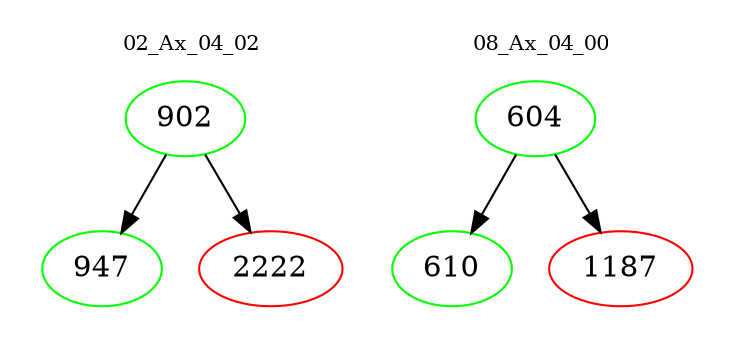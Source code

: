 digraph{
subgraph cluster_0 {
color = white
label = "02_Ax_04_02";
fontsize=10;
T0_902 [label="902", color="green"]
T0_902 -> T0_947 [color="black"]
T0_947 [label="947", color="green"]
T0_902 -> T0_2222 [color="black"]
T0_2222 [label="2222", color="red"]
}
subgraph cluster_1 {
color = white
label = "08_Ax_04_00";
fontsize=10;
T1_604 [label="604", color="green"]
T1_604 -> T1_610 [color="black"]
T1_610 [label="610", color="green"]
T1_604 -> T1_1187 [color="black"]
T1_1187 [label="1187", color="red"]
}
}
